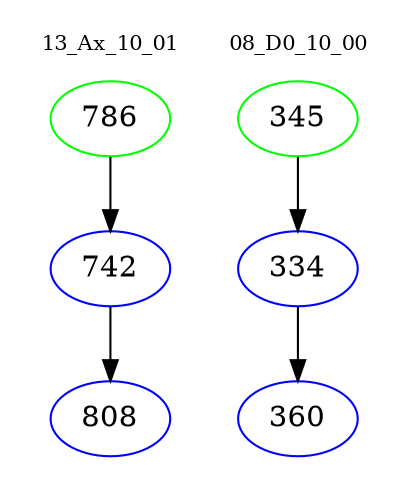 digraph{
subgraph cluster_0 {
color = white
label = "13_Ax_10_01";
fontsize=10;
T0_786 [label="786", color="green"]
T0_786 -> T0_742 [color="black"]
T0_742 [label="742", color="blue"]
T0_742 -> T0_808 [color="black"]
T0_808 [label="808", color="blue"]
}
subgraph cluster_1 {
color = white
label = "08_D0_10_00";
fontsize=10;
T1_345 [label="345", color="green"]
T1_345 -> T1_334 [color="black"]
T1_334 [label="334", color="blue"]
T1_334 -> T1_360 [color="black"]
T1_360 [label="360", color="blue"]
}
}
